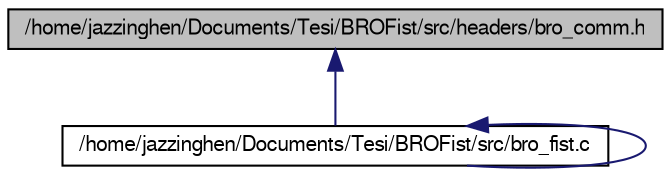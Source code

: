 digraph G
{
  edge [fontname="FreeSans",fontsize="10",labelfontname="FreeSans",labelfontsize="10"];
  node [fontname="FreeSans",fontsize="10",shape=record];
  Node1 [label="/home/jazzinghen/Documents/Tesi/BROFist/src/headers/bro_comm.h",height=0.2,width=0.4,color="black", fillcolor="grey75", style="filled" fontcolor="black"];
  Node1 -> Node2 [dir=back,color="midnightblue",fontsize="10",style="solid"];
  Node2 [label="/home/jazzinghen/Documents/Tesi/BROFist/src/bro_fist.c",height=0.2,width=0.4,color="black", fillcolor="white", style="filled",URL="$bro__fist_8c.html"];
  Node2 -> Node2 [dir=back,color="midnightblue",fontsize="10",style="solid"];
}
